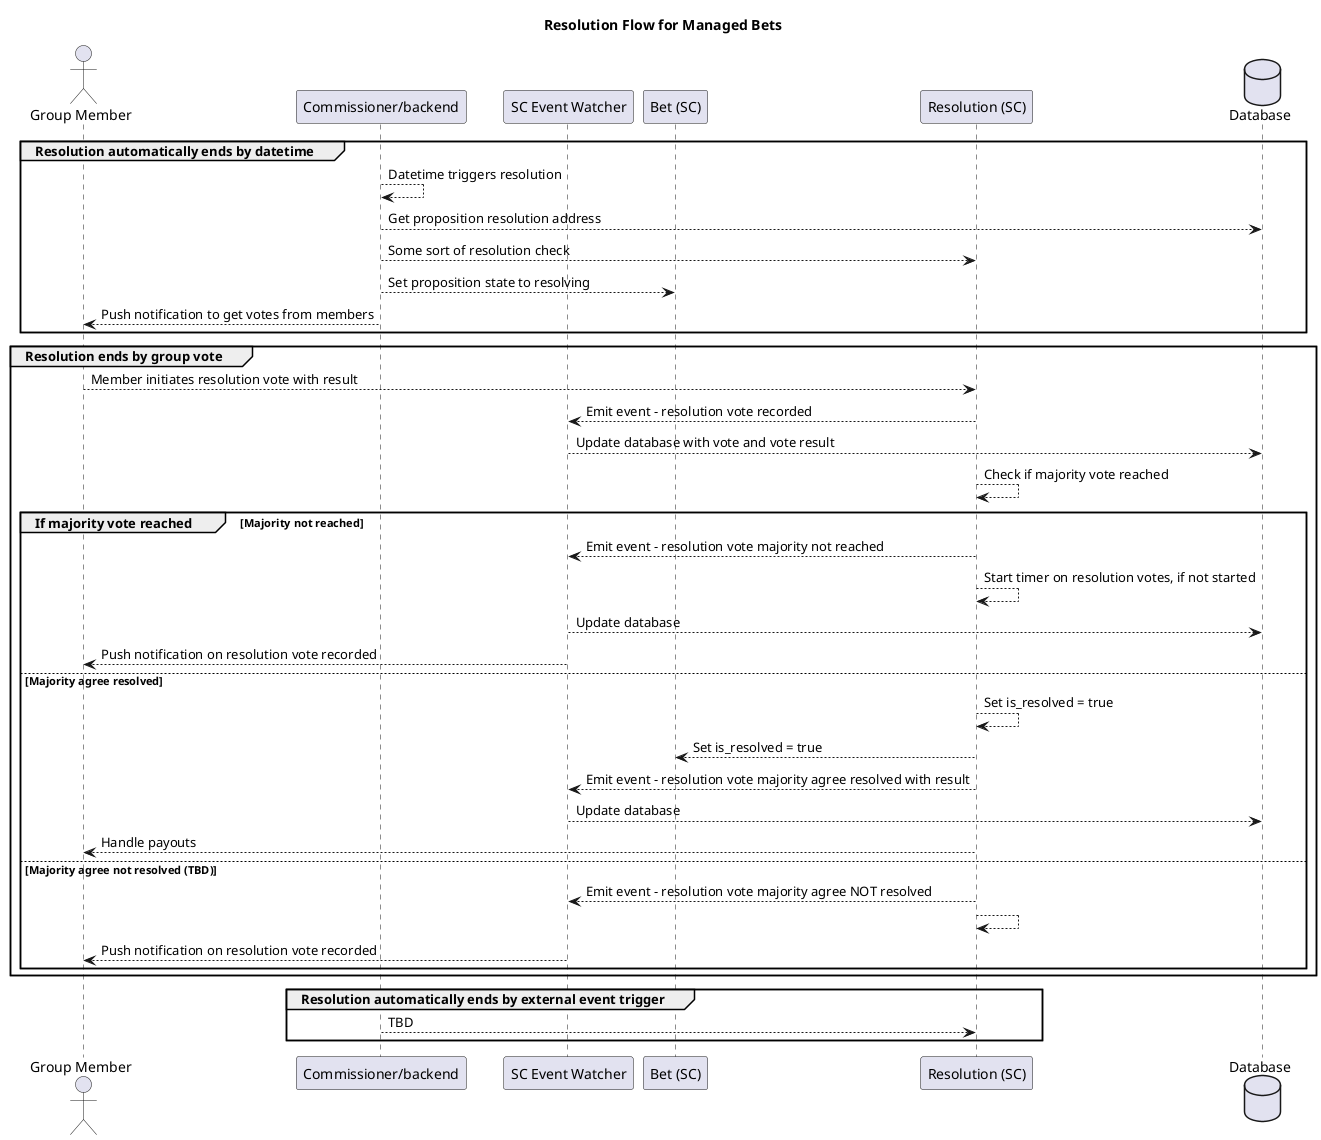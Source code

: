 @startuml resolution_flow

title Resolution Flow for Managed Bets

actor "Group Member" as member
participant "Commissioner/backend" as commissioner
participant "SC Event Watcher" as watcher
participant "Bet (SC)" as proposition
participant "Resolution (SC)" as resolution
database Database as db

group Resolution automatically ends by datetime
    commissioner --> commissioner : Datetime triggers resolution
    commissioner --> db : Get proposition resolution address
    commissioner --> resolution : Some sort of resolution check
    commissioner --> proposition : Set proposition state to resolving
    commissioner --> member : Push notification to get votes from members
end

group Resolution ends by group vote
    member --> resolution : Member initiates resolution vote with result 
    resolution --> watcher : Emit event - resolution vote recorded
    watcher --> db : Update database with vote and vote result
    resolution --> resolution : Check if majority vote reached

    group If majority vote reached [Majority not reached]
        resolution --> watcher : Emit event - resolution vote majority not reached
        resolution --> resolution : Start timer on resolution votes, if not started
        watcher --> db : Update database
        watcher --> member : Push notification on resolution vote recorded
    else Majority agree resolved
        resolution --> resolution : Set is_resolved = true 
        resolution --> proposition : Set is_resolved = true
        resolution --> watcher : Emit event - resolution vote majority agree resolved with result
        watcher --> db : Update database
        resolution --> member : Handle payouts
    else Majority agree not resolved (TBD)
        resolution --> watcher : Emit event - resolution vote majority agree NOT resolved
        resolution --> resolution : 
        watcher --> member : Push notification on resolution vote recorded
    end

end

group Resolution automatically ends by external event trigger
    commissioner --> resolution : TBD
end

' --> "Commissioner initiates resolution of proposition"

' (*) --> if "How does resolution end?" then
'     -->[Automatically by date] "Resolution Contract checks datetime"
' else
'     -->[Automatically by event] "Resolution ends by event"
' endif
' "RC initiates vote [emits event]" --> "BR backend sees vote initiation for proposition"

' "Commissioner initiates resolution of proposition" --> (*)

' start
' if (Resolved automatically by date?) then (yes)
'     :Commissioner initiates resolution of proposition;
' elseif (Resolved automatically by external event?) then (yes)
'     :TBD/not supported yet;
' elseif (Resolved by group vote?) then (yes)
'     :Group member initiates resolution of proposition;
' endif

' stop

@enduml